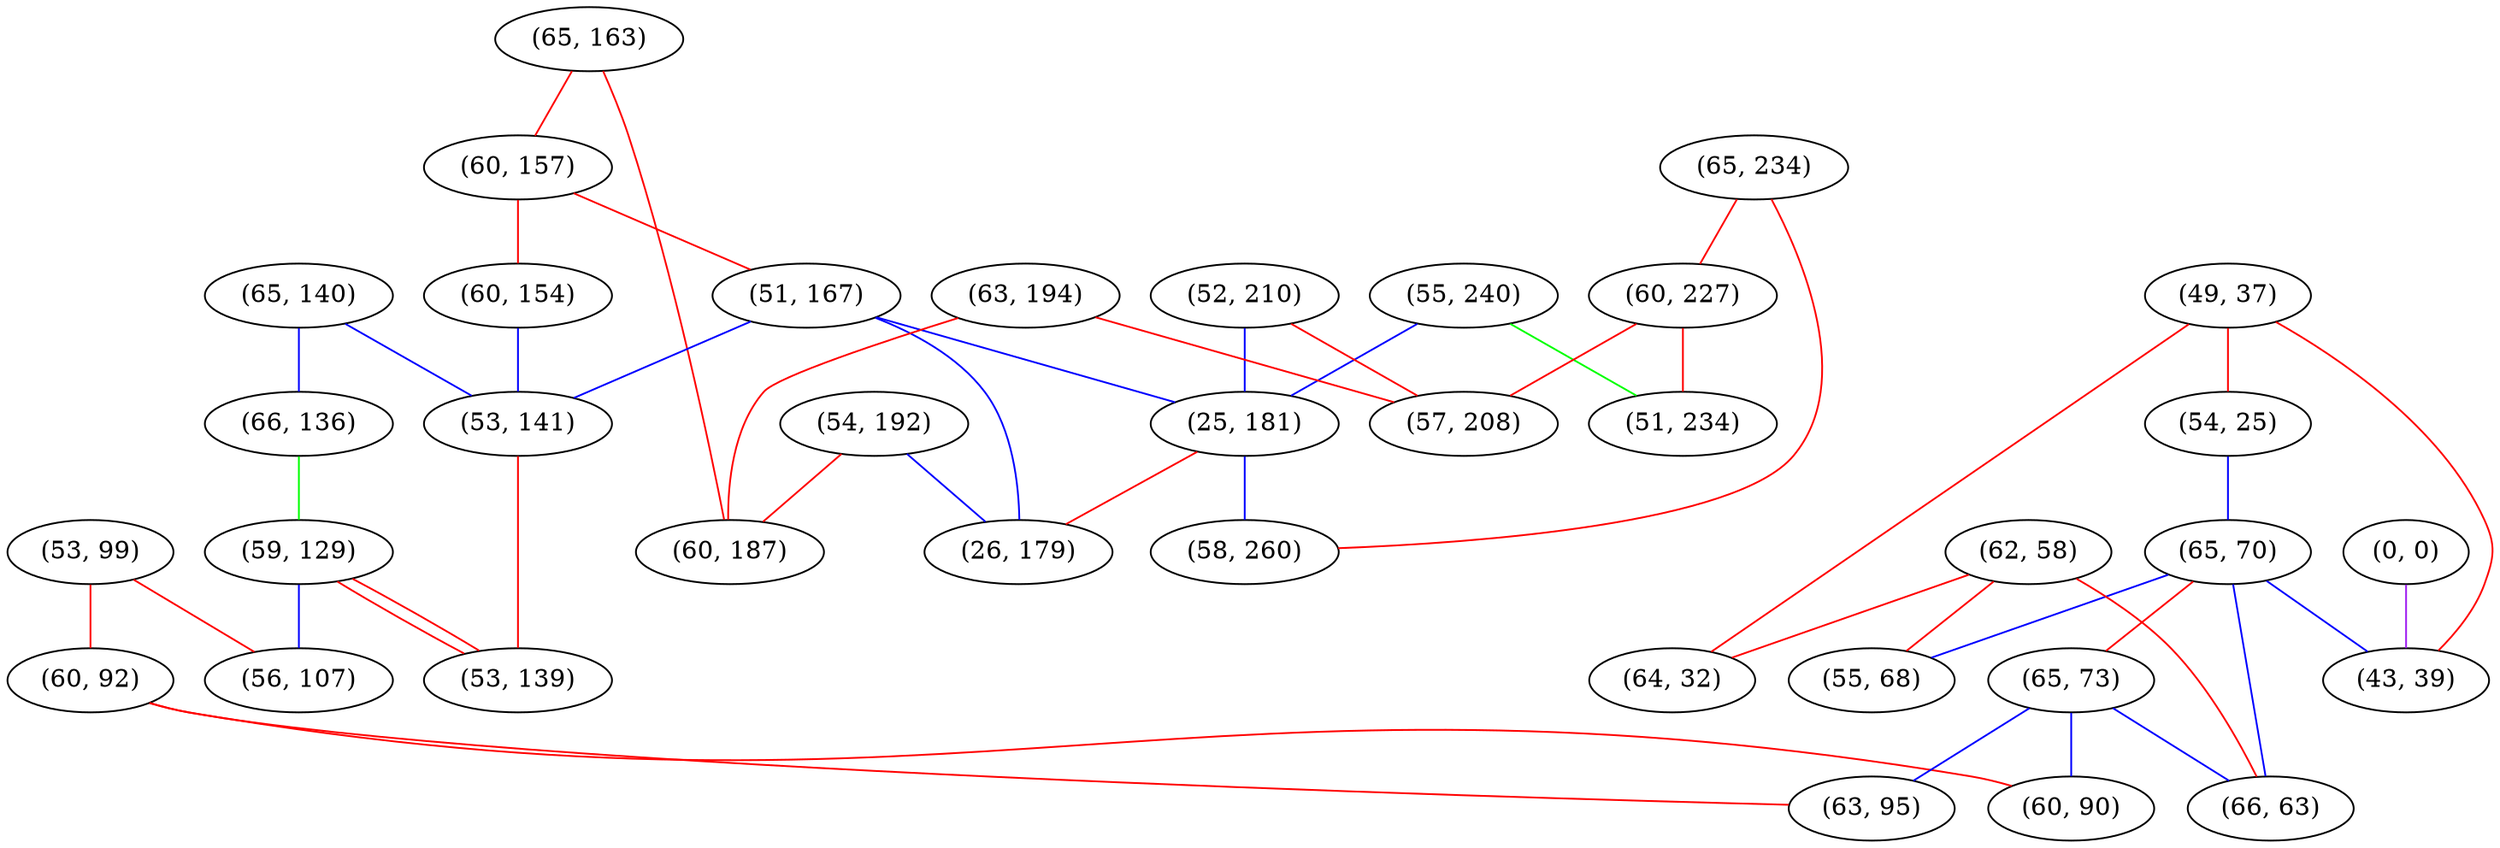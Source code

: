 graph "" {
"(49, 37)";
"(54, 25)";
"(55, 240)";
"(0, 0)";
"(65, 70)";
"(65, 234)";
"(52, 210)";
"(65, 163)";
"(65, 140)";
"(60, 157)";
"(51, 167)";
"(53, 99)";
"(60, 154)";
"(54, 192)";
"(62, 58)";
"(66, 136)";
"(60, 92)";
"(60, 227)";
"(59, 129)";
"(65, 73)";
"(63, 194)";
"(25, 181)";
"(56, 107)";
"(26, 179)";
"(63, 95)";
"(55, 68)";
"(43, 39)";
"(57, 208)";
"(64, 32)";
"(66, 63)";
"(53, 141)";
"(58, 260)";
"(60, 187)";
"(53, 139)";
"(60, 90)";
"(51, 234)";
"(49, 37)" -- "(43, 39)"  [color=red, key=0, weight=1];
"(49, 37)" -- "(54, 25)"  [color=red, key=0, weight=1];
"(49, 37)" -- "(64, 32)"  [color=red, key=0, weight=1];
"(54, 25)" -- "(65, 70)"  [color=blue, key=0, weight=3];
"(55, 240)" -- "(25, 181)"  [color=blue, key=0, weight=3];
"(55, 240)" -- "(51, 234)"  [color=green, key=0, weight=2];
"(0, 0)" -- "(43, 39)"  [color=purple, key=0, weight=4];
"(65, 70)" -- "(55, 68)"  [color=blue, key=0, weight=3];
"(65, 70)" -- "(43, 39)"  [color=blue, key=0, weight=3];
"(65, 70)" -- "(65, 73)"  [color=red, key=0, weight=1];
"(65, 70)" -- "(66, 63)"  [color=blue, key=0, weight=3];
"(65, 234)" -- "(58, 260)"  [color=red, key=0, weight=1];
"(65, 234)" -- "(60, 227)"  [color=red, key=0, weight=1];
"(52, 210)" -- "(25, 181)"  [color=blue, key=0, weight=3];
"(52, 210)" -- "(57, 208)"  [color=red, key=0, weight=1];
"(65, 163)" -- "(60, 157)"  [color=red, key=0, weight=1];
"(65, 163)" -- "(60, 187)"  [color=red, key=0, weight=1];
"(65, 140)" -- "(66, 136)"  [color=blue, key=0, weight=3];
"(65, 140)" -- "(53, 141)"  [color=blue, key=0, weight=3];
"(60, 157)" -- "(51, 167)"  [color=red, key=0, weight=1];
"(60, 157)" -- "(60, 154)"  [color=red, key=0, weight=1];
"(51, 167)" -- "(25, 181)"  [color=blue, key=0, weight=3];
"(51, 167)" -- "(26, 179)"  [color=blue, key=0, weight=3];
"(51, 167)" -- "(53, 141)"  [color=blue, key=0, weight=3];
"(53, 99)" -- "(56, 107)"  [color=red, key=0, weight=1];
"(53, 99)" -- "(60, 92)"  [color=red, key=0, weight=1];
"(60, 154)" -- "(53, 141)"  [color=blue, key=0, weight=3];
"(54, 192)" -- "(26, 179)"  [color=blue, key=0, weight=3];
"(54, 192)" -- "(60, 187)"  [color=red, key=0, weight=1];
"(62, 58)" -- "(55, 68)"  [color=red, key=0, weight=1];
"(62, 58)" -- "(66, 63)"  [color=red, key=0, weight=1];
"(62, 58)" -- "(64, 32)"  [color=red, key=0, weight=1];
"(66, 136)" -- "(59, 129)"  [color=green, key=0, weight=2];
"(60, 92)" -- "(60, 90)"  [color=red, key=0, weight=1];
"(60, 92)" -- "(63, 95)"  [color=red, key=0, weight=1];
"(60, 227)" -- "(57, 208)"  [color=red, key=0, weight=1];
"(60, 227)" -- "(51, 234)"  [color=red, key=0, weight=1];
"(59, 129)" -- "(56, 107)"  [color=blue, key=0, weight=3];
"(59, 129)" -- "(53, 139)"  [color=red, key=0, weight=1];
"(59, 129)" -- "(53, 139)"  [color=red, key=1, weight=1];
"(65, 73)" -- "(66, 63)"  [color=blue, key=0, weight=3];
"(65, 73)" -- "(60, 90)"  [color=blue, key=0, weight=3];
"(65, 73)" -- "(63, 95)"  [color=blue, key=0, weight=3];
"(63, 194)" -- "(57, 208)"  [color=red, key=0, weight=1];
"(63, 194)" -- "(60, 187)"  [color=red, key=0, weight=1];
"(25, 181)" -- "(26, 179)"  [color=red, key=0, weight=1];
"(25, 181)" -- "(58, 260)"  [color=blue, key=0, weight=3];
"(53, 141)" -- "(53, 139)"  [color=red, key=0, weight=1];
}
